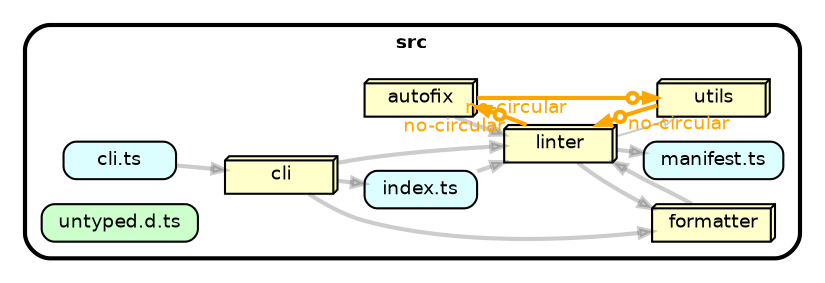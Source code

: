 strict digraph "dependency-cruiser output"{
    rankdir="LR" splines="true" overlap="false" nodesep="0.16" ranksep="0.18" fontname="Helvetica-bold" fontsize="9" style="rounded,bold,filled" fillcolor="#ffffff" compound="true"
    node [shape="box" style="rounded, filled" height="0.2" color="black" fillcolor="#ffffcc" fontcolor="black" fontname="Helvetica" fontsize="9"]
    edge [arrowhead="normal" arrowsize="0.6" penwidth="2.0" color="#00000033" fontname="Helvetica" fontsize="9"]

    subgraph "cluster_src" {label="src" "src/autofix" [label=<autofix> tooltip="autofix" URL="src/autofix" shape="box3d"] }
    "src/autofix" -> "src/linter"
    "src/autofix" -> "src/utils" [xlabel="no-circular" tooltip="no-circular" arrowhead="normalnoneodot" fontcolor="orange" color="orange"]
    subgraph "cluster_src" {label="src" "src/cli" [label=<cli> tooltip="cli" URL="src/cli" shape="box3d"] }
    "src/cli" -> "src/formatter"
    "src/cli" -> "src/index.ts"
    "src/cli" -> "src/linter"
    subgraph "cluster_src" {label="src" "src/cli.ts" [label=<cli.ts> tooltip="cli.ts" URL="src/cli.ts" fillcolor="#ddfeff"] }
    "src/cli.ts" -> "src/cli"
    subgraph "cluster_src" {label="src" "src/formatter" [label=<formatter> tooltip="formatter" URL="src/formatter" shape="box3d"] }
    "src/formatter" -> "src/linter"
    subgraph "cluster_src" {label="src" "src/index.ts" [label=<index.ts> tooltip="index.ts" URL="src/index.ts" fillcolor="#ddfeff"] }
    "src/index.ts" -> "src/linter"
    subgraph "cluster_src" {label="src" "src/linter" [label=<linter> tooltip="linter" URL="src/linter" shape="box3d"] }
    "src/linter" -> "src/utils" [arrowhead="onormal" penwidth="1.0"]
    "src/linter" -> "src/formatter"
    "src/linter" -> "src/autofix" [xlabel="no-circular" tooltip="no-circular" arrowhead="normalnoneodot" fontcolor="orange" color="orange"]
    "src/linter" -> "src/manifest.ts"
    subgraph "cluster_src" {label="src" "src/manifest.ts" [label=<manifest.ts> tooltip="manifest.ts" URL="src/manifest.ts" fillcolor="#ddfeff"] }
    subgraph "cluster_src" {label="src" "src/untyped.d.ts" [label=<untyped.d.ts> tooltip="untyped.d.ts" URL="src/untyped.d.ts" fillcolor="#ccffcc"] }
    subgraph "cluster_src" {label="src" "src/utils" [label=<utils> tooltip="utils" URL="src/utils" shape="box3d"] }
    "src/utils" -> "src/linter" [xlabel="no-circular" tooltip="no-circular" arrowhead="normalnoneodot" fontcolor="orange" color="orange"]
}
